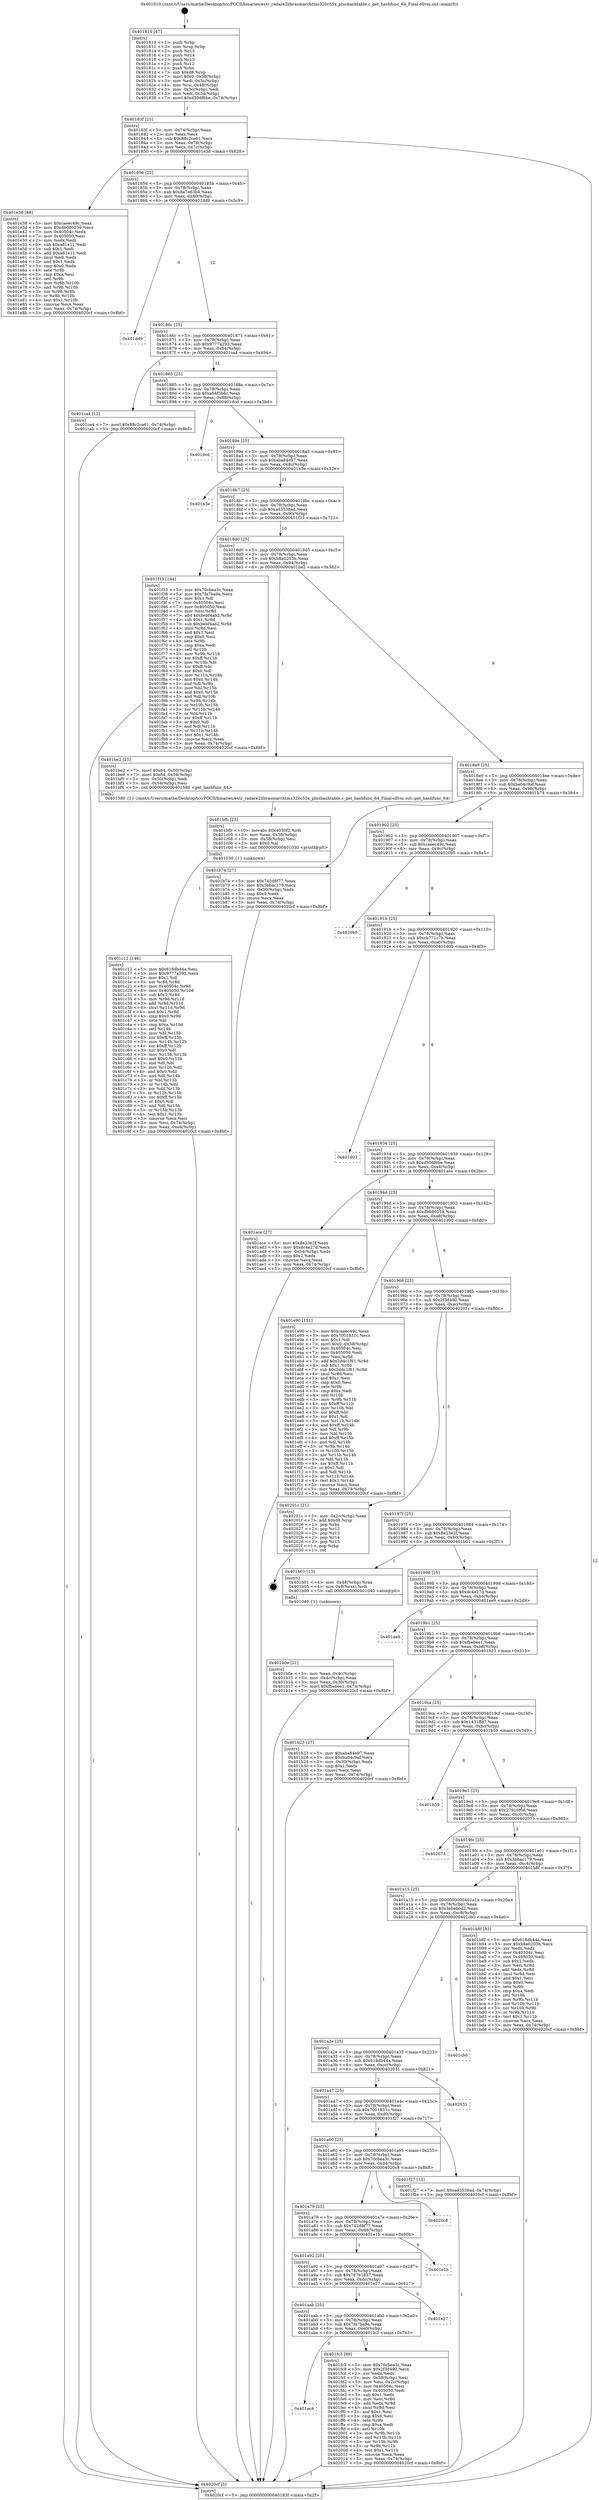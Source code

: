 digraph "0x401810" {
  label = "0x401810 (/mnt/c/Users/mathe/Desktop/tcc/POCII/binaries/extr_radare2librasmarchtms320c55x_plushashtable.c_get_hashfunc_64_Final-ollvm.out::main(0))"
  labelloc = "t"
  node[shape=record]

  Entry [label="",width=0.3,height=0.3,shape=circle,fillcolor=black,style=filled]
  "0x40183f" [label="{
     0x40183f [23]\l
     | [instrs]\l
     &nbsp;&nbsp;0x40183f \<+3\>: mov -0x74(%rbp),%eax\l
     &nbsp;&nbsp;0x401842 \<+2\>: mov %eax,%ecx\l
     &nbsp;&nbsp;0x401844 \<+6\>: sub $0x88c2ca61,%ecx\l
     &nbsp;&nbsp;0x40184a \<+3\>: mov %eax,-0x78(%rbp)\l
     &nbsp;&nbsp;0x40184d \<+3\>: mov %ecx,-0x7c(%rbp)\l
     &nbsp;&nbsp;0x401850 \<+6\>: je 0000000000401e38 \<main+0x628\>\l
  }"]
  "0x401e38" [label="{
     0x401e38 [88]\l
     | [instrs]\l
     &nbsp;&nbsp;0x401e38 \<+5\>: mov $0xcaeec49c,%eax\l
     &nbsp;&nbsp;0x401e3d \<+5\>: mov $0xdb080259,%ecx\l
     &nbsp;&nbsp;0x401e42 \<+7\>: mov 0x40504c,%edx\l
     &nbsp;&nbsp;0x401e49 \<+7\>: mov 0x405050,%esi\l
     &nbsp;&nbsp;0x401e50 \<+2\>: mov %edx,%edi\l
     &nbsp;&nbsp;0x401e52 \<+6\>: sub $0xa81e11,%edi\l
     &nbsp;&nbsp;0x401e58 \<+3\>: sub $0x1,%edi\l
     &nbsp;&nbsp;0x401e5b \<+6\>: add $0xa81e11,%edi\l
     &nbsp;&nbsp;0x401e61 \<+3\>: imul %edi,%edx\l
     &nbsp;&nbsp;0x401e64 \<+3\>: and $0x1,%edx\l
     &nbsp;&nbsp;0x401e67 \<+3\>: cmp $0x0,%edx\l
     &nbsp;&nbsp;0x401e6a \<+4\>: sete %r8b\l
     &nbsp;&nbsp;0x401e6e \<+3\>: cmp $0xa,%esi\l
     &nbsp;&nbsp;0x401e71 \<+4\>: setl %r9b\l
     &nbsp;&nbsp;0x401e75 \<+3\>: mov %r8b,%r10b\l
     &nbsp;&nbsp;0x401e78 \<+3\>: and %r9b,%r10b\l
     &nbsp;&nbsp;0x401e7b \<+3\>: xor %r9b,%r8b\l
     &nbsp;&nbsp;0x401e7e \<+3\>: or %r8b,%r10b\l
     &nbsp;&nbsp;0x401e81 \<+4\>: test $0x1,%r10b\l
     &nbsp;&nbsp;0x401e85 \<+3\>: cmovne %ecx,%eax\l
     &nbsp;&nbsp;0x401e88 \<+3\>: mov %eax,-0x74(%rbp)\l
     &nbsp;&nbsp;0x401e8b \<+5\>: jmp 00000000004020cf \<main+0x8bf\>\l
  }"]
  "0x401856" [label="{
     0x401856 [22]\l
     | [instrs]\l
     &nbsp;&nbsp;0x401856 \<+5\>: jmp 000000000040185b \<main+0x4b\>\l
     &nbsp;&nbsp;0x40185b \<+3\>: mov -0x78(%rbp),%eax\l
     &nbsp;&nbsp;0x40185e \<+5\>: sub $0x8a7e63b4,%eax\l
     &nbsp;&nbsp;0x401863 \<+3\>: mov %eax,-0x80(%rbp)\l
     &nbsp;&nbsp;0x401866 \<+6\>: je 0000000000401dd9 \<main+0x5c9\>\l
  }"]
  Exit [label="",width=0.3,height=0.3,shape=circle,fillcolor=black,style=filled,peripheries=2]
  "0x401dd9" [label="{
     0x401dd9\l
  }", style=dashed]
  "0x40186c" [label="{
     0x40186c [25]\l
     | [instrs]\l
     &nbsp;&nbsp;0x40186c \<+5\>: jmp 0000000000401871 \<main+0x61\>\l
     &nbsp;&nbsp;0x401871 \<+3\>: mov -0x78(%rbp),%eax\l
     &nbsp;&nbsp;0x401874 \<+5\>: sub $0x9777a293,%eax\l
     &nbsp;&nbsp;0x401879 \<+6\>: mov %eax,-0x84(%rbp)\l
     &nbsp;&nbsp;0x40187f \<+6\>: je 0000000000401ca4 \<main+0x494\>\l
  }"]
  "0x401ac4" [label="{
     0x401ac4\l
  }", style=dashed]
  "0x401ca4" [label="{
     0x401ca4 [12]\l
     | [instrs]\l
     &nbsp;&nbsp;0x401ca4 \<+7\>: movl $0x88c2ca61,-0x74(%rbp)\l
     &nbsp;&nbsp;0x401cab \<+5\>: jmp 00000000004020cf \<main+0x8bf\>\l
  }"]
  "0x401885" [label="{
     0x401885 [25]\l
     | [instrs]\l
     &nbsp;&nbsp;0x401885 \<+5\>: jmp 000000000040188a \<main+0x7a\>\l
     &nbsp;&nbsp;0x40188a \<+3\>: mov -0x78(%rbp),%eax\l
     &nbsp;&nbsp;0x40188d \<+5\>: sub $0xa04f5b6c,%eax\l
     &nbsp;&nbsp;0x401892 \<+6\>: mov %eax,-0x88(%rbp)\l
     &nbsp;&nbsp;0x401898 \<+6\>: je 0000000000401dcd \<main+0x5bd\>\l
  }"]
  "0x401fc3" [label="{
     0x401fc3 [89]\l
     | [instrs]\l
     &nbsp;&nbsp;0x401fc3 \<+5\>: mov $0x70cbea3c,%eax\l
     &nbsp;&nbsp;0x401fc8 \<+5\>: mov $0x2f3d490,%ecx\l
     &nbsp;&nbsp;0x401fcd \<+2\>: xor %edx,%edx\l
     &nbsp;&nbsp;0x401fcf \<+3\>: mov -0x38(%rbp),%esi\l
     &nbsp;&nbsp;0x401fd2 \<+3\>: mov %esi,-0x2c(%rbp)\l
     &nbsp;&nbsp;0x401fd5 \<+7\>: mov 0x40504c,%esi\l
     &nbsp;&nbsp;0x401fdc \<+7\>: mov 0x405050,%edi\l
     &nbsp;&nbsp;0x401fe3 \<+3\>: sub $0x1,%edx\l
     &nbsp;&nbsp;0x401fe6 \<+3\>: mov %esi,%r8d\l
     &nbsp;&nbsp;0x401fe9 \<+3\>: add %edx,%r8d\l
     &nbsp;&nbsp;0x401fec \<+4\>: imul %r8d,%esi\l
     &nbsp;&nbsp;0x401ff0 \<+3\>: and $0x1,%esi\l
     &nbsp;&nbsp;0x401ff3 \<+3\>: cmp $0x0,%esi\l
     &nbsp;&nbsp;0x401ff6 \<+4\>: sete %r9b\l
     &nbsp;&nbsp;0x401ffa \<+3\>: cmp $0xa,%edi\l
     &nbsp;&nbsp;0x401ffd \<+4\>: setl %r10b\l
     &nbsp;&nbsp;0x402001 \<+3\>: mov %r9b,%r11b\l
     &nbsp;&nbsp;0x402004 \<+3\>: and %r10b,%r11b\l
     &nbsp;&nbsp;0x402007 \<+3\>: xor %r10b,%r9b\l
     &nbsp;&nbsp;0x40200a \<+3\>: or %r9b,%r11b\l
     &nbsp;&nbsp;0x40200d \<+4\>: test $0x1,%r11b\l
     &nbsp;&nbsp;0x402011 \<+3\>: cmovne %ecx,%eax\l
     &nbsp;&nbsp;0x402014 \<+3\>: mov %eax,-0x74(%rbp)\l
     &nbsp;&nbsp;0x402017 \<+5\>: jmp 00000000004020cf \<main+0x8bf\>\l
  }"]
  "0x401dcd" [label="{
     0x401dcd\l
  }", style=dashed]
  "0x40189e" [label="{
     0x40189e [25]\l
     | [instrs]\l
     &nbsp;&nbsp;0x40189e \<+5\>: jmp 00000000004018a3 \<main+0x93\>\l
     &nbsp;&nbsp;0x4018a3 \<+3\>: mov -0x78(%rbp),%eax\l
     &nbsp;&nbsp;0x4018a6 \<+5\>: sub $0xaba84e97,%eax\l
     &nbsp;&nbsp;0x4018ab \<+6\>: mov %eax,-0x8c(%rbp)\l
     &nbsp;&nbsp;0x4018b1 \<+6\>: je 0000000000401b3e \<main+0x32e\>\l
  }"]
  "0x401aab" [label="{
     0x401aab [25]\l
     | [instrs]\l
     &nbsp;&nbsp;0x401aab \<+5\>: jmp 0000000000401ab0 \<main+0x2a0\>\l
     &nbsp;&nbsp;0x401ab0 \<+3\>: mov -0x78(%rbp),%eax\l
     &nbsp;&nbsp;0x401ab3 \<+5\>: sub $0x7fa7ba9e,%eax\l
     &nbsp;&nbsp;0x401ab8 \<+6\>: mov %eax,-0xe0(%rbp)\l
     &nbsp;&nbsp;0x401abe \<+6\>: je 0000000000401fc3 \<main+0x7b3\>\l
  }"]
  "0x401b3e" [label="{
     0x401b3e\l
  }", style=dashed]
  "0x4018b7" [label="{
     0x4018b7 [25]\l
     | [instrs]\l
     &nbsp;&nbsp;0x4018b7 \<+5\>: jmp 00000000004018bc \<main+0xac\>\l
     &nbsp;&nbsp;0x4018bc \<+3\>: mov -0x78(%rbp),%eax\l
     &nbsp;&nbsp;0x4018bf \<+5\>: sub $0xad3538ad,%eax\l
     &nbsp;&nbsp;0x4018c4 \<+6\>: mov %eax,-0x90(%rbp)\l
     &nbsp;&nbsp;0x4018ca \<+6\>: je 0000000000401f33 \<main+0x723\>\l
  }"]
  "0x401e27" [label="{
     0x401e27\l
  }", style=dashed]
  "0x401f33" [label="{
     0x401f33 [144]\l
     | [instrs]\l
     &nbsp;&nbsp;0x401f33 \<+5\>: mov $0x70cbea3c,%eax\l
     &nbsp;&nbsp;0x401f38 \<+5\>: mov $0x7fa7ba9e,%ecx\l
     &nbsp;&nbsp;0x401f3d \<+2\>: mov $0x1,%dl\l
     &nbsp;&nbsp;0x401f3f \<+7\>: mov 0x40504c,%esi\l
     &nbsp;&nbsp;0x401f46 \<+7\>: mov 0x405050,%edi\l
     &nbsp;&nbsp;0x401f4d \<+3\>: mov %esi,%r8d\l
     &nbsp;&nbsp;0x401f50 \<+7\>: add $0xbebf4ab2,%r8d\l
     &nbsp;&nbsp;0x401f57 \<+4\>: sub $0x1,%r8d\l
     &nbsp;&nbsp;0x401f5b \<+7\>: sub $0xbebf4ab2,%r8d\l
     &nbsp;&nbsp;0x401f62 \<+4\>: imul %r8d,%esi\l
     &nbsp;&nbsp;0x401f66 \<+3\>: and $0x1,%esi\l
     &nbsp;&nbsp;0x401f69 \<+3\>: cmp $0x0,%esi\l
     &nbsp;&nbsp;0x401f6c \<+4\>: sete %r9b\l
     &nbsp;&nbsp;0x401f70 \<+3\>: cmp $0xa,%edi\l
     &nbsp;&nbsp;0x401f73 \<+4\>: setl %r10b\l
     &nbsp;&nbsp;0x401f77 \<+3\>: mov %r9b,%r11b\l
     &nbsp;&nbsp;0x401f7a \<+4\>: xor $0xff,%r11b\l
     &nbsp;&nbsp;0x401f7e \<+3\>: mov %r10b,%bl\l
     &nbsp;&nbsp;0x401f81 \<+3\>: xor $0xff,%bl\l
     &nbsp;&nbsp;0x401f84 \<+3\>: xor $0x0,%dl\l
     &nbsp;&nbsp;0x401f87 \<+3\>: mov %r11b,%r14b\l
     &nbsp;&nbsp;0x401f8a \<+4\>: and $0x0,%r14b\l
     &nbsp;&nbsp;0x401f8e \<+3\>: and %dl,%r9b\l
     &nbsp;&nbsp;0x401f91 \<+3\>: mov %bl,%r15b\l
     &nbsp;&nbsp;0x401f94 \<+4\>: and $0x0,%r15b\l
     &nbsp;&nbsp;0x401f98 \<+3\>: and %dl,%r10b\l
     &nbsp;&nbsp;0x401f9b \<+3\>: or %r9b,%r14b\l
     &nbsp;&nbsp;0x401f9e \<+3\>: or %r10b,%r15b\l
     &nbsp;&nbsp;0x401fa1 \<+3\>: xor %r15b,%r14b\l
     &nbsp;&nbsp;0x401fa4 \<+3\>: or %bl,%r11b\l
     &nbsp;&nbsp;0x401fa7 \<+4\>: xor $0xff,%r11b\l
     &nbsp;&nbsp;0x401fab \<+3\>: or $0x0,%dl\l
     &nbsp;&nbsp;0x401fae \<+3\>: and %dl,%r11b\l
     &nbsp;&nbsp;0x401fb1 \<+3\>: or %r11b,%r14b\l
     &nbsp;&nbsp;0x401fb4 \<+4\>: test $0x1,%r14b\l
     &nbsp;&nbsp;0x401fb8 \<+3\>: cmovne %ecx,%eax\l
     &nbsp;&nbsp;0x401fbb \<+3\>: mov %eax,-0x74(%rbp)\l
     &nbsp;&nbsp;0x401fbe \<+5\>: jmp 00000000004020cf \<main+0x8bf\>\l
  }"]
  "0x4018d0" [label="{
     0x4018d0 [25]\l
     | [instrs]\l
     &nbsp;&nbsp;0x4018d0 \<+5\>: jmp 00000000004018d5 \<main+0xc5\>\l
     &nbsp;&nbsp;0x4018d5 \<+3\>: mov -0x78(%rbp),%eax\l
     &nbsp;&nbsp;0x4018d8 \<+5\>: sub $0xb8a0203b,%eax\l
     &nbsp;&nbsp;0x4018dd \<+6\>: mov %eax,-0x94(%rbp)\l
     &nbsp;&nbsp;0x4018e3 \<+6\>: je 0000000000401be2 \<main+0x3d2\>\l
  }"]
  "0x401a92" [label="{
     0x401a92 [25]\l
     | [instrs]\l
     &nbsp;&nbsp;0x401a92 \<+5\>: jmp 0000000000401a97 \<main+0x287\>\l
     &nbsp;&nbsp;0x401a97 \<+3\>: mov -0x78(%rbp),%eax\l
     &nbsp;&nbsp;0x401a9a \<+5\>: sub $0x787b1857,%eax\l
     &nbsp;&nbsp;0x401a9f \<+6\>: mov %eax,-0xdc(%rbp)\l
     &nbsp;&nbsp;0x401aa5 \<+6\>: je 0000000000401e27 \<main+0x617\>\l
  }"]
  "0x401be2" [label="{
     0x401be2 [25]\l
     | [instrs]\l
     &nbsp;&nbsp;0x401be2 \<+7\>: movl $0x64,-0x50(%rbp)\l
     &nbsp;&nbsp;0x401be9 \<+7\>: movl $0x64,-0x54(%rbp)\l
     &nbsp;&nbsp;0x401bf0 \<+3\>: mov -0x50(%rbp),%edi\l
     &nbsp;&nbsp;0x401bf3 \<+3\>: mov -0x54(%rbp),%esi\l
     &nbsp;&nbsp;0x401bf6 \<+5\>: call 0000000000401580 \<get_hashfunc_64\>\l
     | [calls]\l
     &nbsp;&nbsp;0x401580 \{1\} (/mnt/c/Users/mathe/Desktop/tcc/POCII/binaries/extr_radare2librasmarchtms320c55x_plushashtable.c_get_hashfunc_64_Final-ollvm.out::get_hashfunc_64)\l
  }"]
  "0x4018e9" [label="{
     0x4018e9 [25]\l
     | [instrs]\l
     &nbsp;&nbsp;0x4018e9 \<+5\>: jmp 00000000004018ee \<main+0xde\>\l
     &nbsp;&nbsp;0x4018ee \<+3\>: mov -0x78(%rbp),%eax\l
     &nbsp;&nbsp;0x4018f1 \<+5\>: sub $0xba04c9af,%eax\l
     &nbsp;&nbsp;0x4018f6 \<+6\>: mov %eax,-0x98(%rbp)\l
     &nbsp;&nbsp;0x4018fc \<+6\>: je 0000000000401b74 \<main+0x364\>\l
  }"]
  "0x401e1b" [label="{
     0x401e1b\l
  }", style=dashed]
  "0x401b74" [label="{
     0x401b74 [27]\l
     | [instrs]\l
     &nbsp;&nbsp;0x401b74 \<+5\>: mov $0x742d8f77,%eax\l
     &nbsp;&nbsp;0x401b79 \<+5\>: mov $0x3bbac179,%ecx\l
     &nbsp;&nbsp;0x401b7e \<+3\>: mov -0x30(%rbp),%edx\l
     &nbsp;&nbsp;0x401b81 \<+3\>: cmp $0x0,%edx\l
     &nbsp;&nbsp;0x401b84 \<+3\>: cmove %ecx,%eax\l
     &nbsp;&nbsp;0x401b87 \<+3\>: mov %eax,-0x74(%rbp)\l
     &nbsp;&nbsp;0x401b8a \<+5\>: jmp 00000000004020cf \<main+0x8bf\>\l
  }"]
  "0x401902" [label="{
     0x401902 [25]\l
     | [instrs]\l
     &nbsp;&nbsp;0x401902 \<+5\>: jmp 0000000000401907 \<main+0xf7\>\l
     &nbsp;&nbsp;0x401907 \<+3\>: mov -0x78(%rbp),%eax\l
     &nbsp;&nbsp;0x40190a \<+5\>: sub $0xcaeec49c,%eax\l
     &nbsp;&nbsp;0x40190f \<+6\>: mov %eax,-0x9c(%rbp)\l
     &nbsp;&nbsp;0x401915 \<+6\>: je 00000000004020b5 \<main+0x8a5\>\l
  }"]
  "0x401a79" [label="{
     0x401a79 [25]\l
     | [instrs]\l
     &nbsp;&nbsp;0x401a79 \<+5\>: jmp 0000000000401a7e \<main+0x26e\>\l
     &nbsp;&nbsp;0x401a7e \<+3\>: mov -0x78(%rbp),%eax\l
     &nbsp;&nbsp;0x401a81 \<+5\>: sub $0x742d8f77,%eax\l
     &nbsp;&nbsp;0x401a86 \<+6\>: mov %eax,-0xd8(%rbp)\l
     &nbsp;&nbsp;0x401a8c \<+6\>: je 0000000000401e1b \<main+0x60b\>\l
  }"]
  "0x4020b5" [label="{
     0x4020b5\l
  }", style=dashed]
  "0x40191b" [label="{
     0x40191b [25]\l
     | [instrs]\l
     &nbsp;&nbsp;0x40191b \<+5\>: jmp 0000000000401920 \<main+0x110\>\l
     &nbsp;&nbsp;0x401920 \<+3\>: mov -0x78(%rbp),%eax\l
     &nbsp;&nbsp;0x401923 \<+5\>: sub $0xcb771c7b,%eax\l
     &nbsp;&nbsp;0x401928 \<+6\>: mov %eax,-0xa0(%rbp)\l
     &nbsp;&nbsp;0x40192e \<+6\>: je 0000000000401d03 \<main+0x4f3\>\l
  }"]
  "0x4020c8" [label="{
     0x4020c8\l
  }", style=dashed]
  "0x401d03" [label="{
     0x401d03\l
  }", style=dashed]
  "0x401934" [label="{
     0x401934 [25]\l
     | [instrs]\l
     &nbsp;&nbsp;0x401934 \<+5\>: jmp 0000000000401939 \<main+0x129\>\l
     &nbsp;&nbsp;0x401939 \<+3\>: mov -0x78(%rbp),%eax\l
     &nbsp;&nbsp;0x40193c \<+5\>: sub $0xd50df6be,%eax\l
     &nbsp;&nbsp;0x401941 \<+6\>: mov %eax,-0xa4(%rbp)\l
     &nbsp;&nbsp;0x401947 \<+6\>: je 0000000000401ace \<main+0x2be\>\l
  }"]
  "0x401a60" [label="{
     0x401a60 [25]\l
     | [instrs]\l
     &nbsp;&nbsp;0x401a60 \<+5\>: jmp 0000000000401a65 \<main+0x255\>\l
     &nbsp;&nbsp;0x401a65 \<+3\>: mov -0x78(%rbp),%eax\l
     &nbsp;&nbsp;0x401a68 \<+5\>: sub $0x70cbea3c,%eax\l
     &nbsp;&nbsp;0x401a6d \<+6\>: mov %eax,-0xd4(%rbp)\l
     &nbsp;&nbsp;0x401a73 \<+6\>: je 00000000004020c8 \<main+0x8b8\>\l
  }"]
  "0x401ace" [label="{
     0x401ace [27]\l
     | [instrs]\l
     &nbsp;&nbsp;0x401ace \<+5\>: mov $0x8e23e2f,%eax\l
     &nbsp;&nbsp;0x401ad3 \<+5\>: mov $0xdc4e27d,%ecx\l
     &nbsp;&nbsp;0x401ad8 \<+3\>: mov -0x34(%rbp),%edx\l
     &nbsp;&nbsp;0x401adb \<+3\>: cmp $0x2,%edx\l
     &nbsp;&nbsp;0x401ade \<+3\>: cmovne %ecx,%eax\l
     &nbsp;&nbsp;0x401ae1 \<+3\>: mov %eax,-0x74(%rbp)\l
     &nbsp;&nbsp;0x401ae4 \<+5\>: jmp 00000000004020cf \<main+0x8bf\>\l
  }"]
  "0x40194d" [label="{
     0x40194d [25]\l
     | [instrs]\l
     &nbsp;&nbsp;0x40194d \<+5\>: jmp 0000000000401952 \<main+0x142\>\l
     &nbsp;&nbsp;0x401952 \<+3\>: mov -0x78(%rbp),%eax\l
     &nbsp;&nbsp;0x401955 \<+5\>: sub $0xdb080259,%eax\l
     &nbsp;&nbsp;0x40195a \<+6\>: mov %eax,-0xa8(%rbp)\l
     &nbsp;&nbsp;0x401960 \<+6\>: je 0000000000401e90 \<main+0x680\>\l
  }"]
  "0x4020cf" [label="{
     0x4020cf [5]\l
     | [instrs]\l
     &nbsp;&nbsp;0x4020cf \<+5\>: jmp 000000000040183f \<main+0x2f\>\l
  }"]
  "0x401810" [label="{
     0x401810 [47]\l
     | [instrs]\l
     &nbsp;&nbsp;0x401810 \<+1\>: push %rbp\l
     &nbsp;&nbsp;0x401811 \<+3\>: mov %rsp,%rbp\l
     &nbsp;&nbsp;0x401814 \<+2\>: push %r15\l
     &nbsp;&nbsp;0x401816 \<+2\>: push %r14\l
     &nbsp;&nbsp;0x401818 \<+2\>: push %r13\l
     &nbsp;&nbsp;0x40181a \<+2\>: push %r12\l
     &nbsp;&nbsp;0x40181c \<+1\>: push %rbx\l
     &nbsp;&nbsp;0x40181d \<+7\>: sub $0xd8,%rsp\l
     &nbsp;&nbsp;0x401824 \<+7\>: movl $0x0,-0x38(%rbp)\l
     &nbsp;&nbsp;0x40182b \<+3\>: mov %edi,-0x3c(%rbp)\l
     &nbsp;&nbsp;0x40182e \<+4\>: mov %rsi,-0x48(%rbp)\l
     &nbsp;&nbsp;0x401832 \<+3\>: mov -0x3c(%rbp),%edi\l
     &nbsp;&nbsp;0x401835 \<+3\>: mov %edi,-0x34(%rbp)\l
     &nbsp;&nbsp;0x401838 \<+7\>: movl $0xd50df6be,-0x74(%rbp)\l
  }"]
  "0x401f27" [label="{
     0x401f27 [12]\l
     | [instrs]\l
     &nbsp;&nbsp;0x401f27 \<+7\>: movl $0xad3538ad,-0x74(%rbp)\l
     &nbsp;&nbsp;0x401f2e \<+5\>: jmp 00000000004020cf \<main+0x8bf\>\l
  }"]
  "0x401e90" [label="{
     0x401e90 [151]\l
     | [instrs]\l
     &nbsp;&nbsp;0x401e90 \<+5\>: mov $0xcaeec49c,%eax\l
     &nbsp;&nbsp;0x401e95 \<+5\>: mov $0x7001831c,%ecx\l
     &nbsp;&nbsp;0x401e9a \<+2\>: mov $0x1,%dl\l
     &nbsp;&nbsp;0x401e9c \<+7\>: movl $0x0,-0x38(%rbp)\l
     &nbsp;&nbsp;0x401ea3 \<+7\>: mov 0x40504c,%esi\l
     &nbsp;&nbsp;0x401eaa \<+7\>: mov 0x405050,%edi\l
     &nbsp;&nbsp;0x401eb1 \<+3\>: mov %esi,%r8d\l
     &nbsp;&nbsp;0x401eb4 \<+7\>: add $0x2ddc1f61,%r8d\l
     &nbsp;&nbsp;0x401ebb \<+4\>: sub $0x1,%r8d\l
     &nbsp;&nbsp;0x401ebf \<+7\>: sub $0x2ddc1f61,%r8d\l
     &nbsp;&nbsp;0x401ec6 \<+4\>: imul %r8d,%esi\l
     &nbsp;&nbsp;0x401eca \<+3\>: and $0x1,%esi\l
     &nbsp;&nbsp;0x401ecd \<+3\>: cmp $0x0,%esi\l
     &nbsp;&nbsp;0x401ed0 \<+4\>: sete %r9b\l
     &nbsp;&nbsp;0x401ed4 \<+3\>: cmp $0xa,%edi\l
     &nbsp;&nbsp;0x401ed7 \<+4\>: setl %r10b\l
     &nbsp;&nbsp;0x401edb \<+3\>: mov %r9b,%r11b\l
     &nbsp;&nbsp;0x401ede \<+4\>: xor $0xff,%r11b\l
     &nbsp;&nbsp;0x401ee2 \<+3\>: mov %r10b,%bl\l
     &nbsp;&nbsp;0x401ee5 \<+3\>: xor $0xff,%bl\l
     &nbsp;&nbsp;0x401ee8 \<+3\>: xor $0x1,%dl\l
     &nbsp;&nbsp;0x401eeb \<+3\>: mov %r11b,%r14b\l
     &nbsp;&nbsp;0x401eee \<+4\>: and $0xff,%r14b\l
     &nbsp;&nbsp;0x401ef2 \<+3\>: and %dl,%r9b\l
     &nbsp;&nbsp;0x401ef5 \<+3\>: mov %bl,%r15b\l
     &nbsp;&nbsp;0x401ef8 \<+4\>: and $0xff,%r15b\l
     &nbsp;&nbsp;0x401efc \<+3\>: and %dl,%r10b\l
     &nbsp;&nbsp;0x401eff \<+3\>: or %r9b,%r14b\l
     &nbsp;&nbsp;0x401f02 \<+3\>: or %r10b,%r15b\l
     &nbsp;&nbsp;0x401f05 \<+3\>: xor %r15b,%r14b\l
     &nbsp;&nbsp;0x401f08 \<+3\>: or %bl,%r11b\l
     &nbsp;&nbsp;0x401f0b \<+4\>: xor $0xff,%r11b\l
     &nbsp;&nbsp;0x401f0f \<+3\>: or $0x1,%dl\l
     &nbsp;&nbsp;0x401f12 \<+3\>: and %dl,%r11b\l
     &nbsp;&nbsp;0x401f15 \<+3\>: or %r11b,%r14b\l
     &nbsp;&nbsp;0x401f18 \<+4\>: test $0x1,%r14b\l
     &nbsp;&nbsp;0x401f1c \<+3\>: cmovne %ecx,%eax\l
     &nbsp;&nbsp;0x401f1f \<+3\>: mov %eax,-0x74(%rbp)\l
     &nbsp;&nbsp;0x401f22 \<+5\>: jmp 00000000004020cf \<main+0x8bf\>\l
  }"]
  "0x401966" [label="{
     0x401966 [25]\l
     | [instrs]\l
     &nbsp;&nbsp;0x401966 \<+5\>: jmp 000000000040196b \<main+0x15b\>\l
     &nbsp;&nbsp;0x40196b \<+3\>: mov -0x78(%rbp),%eax\l
     &nbsp;&nbsp;0x40196e \<+5\>: sub $0x2f3d490,%eax\l
     &nbsp;&nbsp;0x401973 \<+6\>: mov %eax,-0xac(%rbp)\l
     &nbsp;&nbsp;0x401979 \<+6\>: je 000000000040201c \<main+0x80c\>\l
  }"]
  "0x401a47" [label="{
     0x401a47 [25]\l
     | [instrs]\l
     &nbsp;&nbsp;0x401a47 \<+5\>: jmp 0000000000401a4c \<main+0x23c\>\l
     &nbsp;&nbsp;0x401a4c \<+3\>: mov -0x78(%rbp),%eax\l
     &nbsp;&nbsp;0x401a4f \<+5\>: sub $0x7001831c,%eax\l
     &nbsp;&nbsp;0x401a54 \<+6\>: mov %eax,-0xd0(%rbp)\l
     &nbsp;&nbsp;0x401a5a \<+6\>: je 0000000000401f27 \<main+0x717\>\l
  }"]
  "0x40201c" [label="{
     0x40201c [21]\l
     | [instrs]\l
     &nbsp;&nbsp;0x40201c \<+3\>: mov -0x2c(%rbp),%eax\l
     &nbsp;&nbsp;0x40201f \<+7\>: add $0xd8,%rsp\l
     &nbsp;&nbsp;0x402026 \<+1\>: pop %rbx\l
     &nbsp;&nbsp;0x402027 \<+2\>: pop %r12\l
     &nbsp;&nbsp;0x402029 \<+2\>: pop %r13\l
     &nbsp;&nbsp;0x40202b \<+2\>: pop %r14\l
     &nbsp;&nbsp;0x40202d \<+2\>: pop %r15\l
     &nbsp;&nbsp;0x40202f \<+1\>: pop %rbp\l
     &nbsp;&nbsp;0x402030 \<+1\>: ret\l
  }"]
  "0x40197f" [label="{
     0x40197f [25]\l
     | [instrs]\l
     &nbsp;&nbsp;0x40197f \<+5\>: jmp 0000000000401984 \<main+0x174\>\l
     &nbsp;&nbsp;0x401984 \<+3\>: mov -0x78(%rbp),%eax\l
     &nbsp;&nbsp;0x401987 \<+5\>: sub $0x8e23e2f,%eax\l
     &nbsp;&nbsp;0x40198c \<+6\>: mov %eax,-0xb0(%rbp)\l
     &nbsp;&nbsp;0x401992 \<+6\>: je 0000000000401b01 \<main+0x2f1\>\l
  }"]
  "0x402031" [label="{
     0x402031\l
  }", style=dashed]
  "0x401b01" [label="{
     0x401b01 [13]\l
     | [instrs]\l
     &nbsp;&nbsp;0x401b01 \<+4\>: mov -0x48(%rbp),%rax\l
     &nbsp;&nbsp;0x401b05 \<+4\>: mov 0x8(%rax),%rdi\l
     &nbsp;&nbsp;0x401b09 \<+5\>: call 0000000000401040 \<atoi@plt\>\l
     | [calls]\l
     &nbsp;&nbsp;0x401040 \{1\} (unknown)\l
  }"]
  "0x401998" [label="{
     0x401998 [25]\l
     | [instrs]\l
     &nbsp;&nbsp;0x401998 \<+5\>: jmp 000000000040199d \<main+0x18d\>\l
     &nbsp;&nbsp;0x40199d \<+3\>: mov -0x78(%rbp),%eax\l
     &nbsp;&nbsp;0x4019a0 \<+5\>: sub $0xdc4e27d,%eax\l
     &nbsp;&nbsp;0x4019a5 \<+6\>: mov %eax,-0xb4(%rbp)\l
     &nbsp;&nbsp;0x4019ab \<+6\>: je 0000000000401ae9 \<main+0x2d9\>\l
  }"]
  "0x401b0e" [label="{
     0x401b0e [21]\l
     | [instrs]\l
     &nbsp;&nbsp;0x401b0e \<+3\>: mov %eax,-0x4c(%rbp)\l
     &nbsp;&nbsp;0x401b11 \<+3\>: mov -0x4c(%rbp),%eax\l
     &nbsp;&nbsp;0x401b14 \<+3\>: mov %eax,-0x30(%rbp)\l
     &nbsp;&nbsp;0x401b17 \<+7\>: movl $0xfbebee1,-0x74(%rbp)\l
     &nbsp;&nbsp;0x401b1e \<+5\>: jmp 00000000004020cf \<main+0x8bf\>\l
  }"]
  "0x401a2e" [label="{
     0x401a2e [25]\l
     | [instrs]\l
     &nbsp;&nbsp;0x401a2e \<+5\>: jmp 0000000000401a33 \<main+0x223\>\l
     &nbsp;&nbsp;0x401a33 \<+3\>: mov -0x78(%rbp),%eax\l
     &nbsp;&nbsp;0x401a36 \<+5\>: sub $0x618db44a,%eax\l
     &nbsp;&nbsp;0x401a3b \<+6\>: mov %eax,-0xcc(%rbp)\l
     &nbsp;&nbsp;0x401a41 \<+6\>: je 0000000000402031 \<main+0x821\>\l
  }"]
  "0x401ae9" [label="{
     0x401ae9\l
  }", style=dashed]
  "0x4019b1" [label="{
     0x4019b1 [25]\l
     | [instrs]\l
     &nbsp;&nbsp;0x4019b1 \<+5\>: jmp 00000000004019b6 \<main+0x1a6\>\l
     &nbsp;&nbsp;0x4019b6 \<+3\>: mov -0x78(%rbp),%eax\l
     &nbsp;&nbsp;0x4019b9 \<+5\>: sub $0xfbebee1,%eax\l
     &nbsp;&nbsp;0x4019be \<+6\>: mov %eax,-0xb8(%rbp)\l
     &nbsp;&nbsp;0x4019c4 \<+6\>: je 0000000000401b23 \<main+0x313\>\l
  }"]
  "0x401cb0" [label="{
     0x401cb0\l
  }", style=dashed]
  "0x401b23" [label="{
     0x401b23 [27]\l
     | [instrs]\l
     &nbsp;&nbsp;0x401b23 \<+5\>: mov $0xaba84e97,%eax\l
     &nbsp;&nbsp;0x401b28 \<+5\>: mov $0xba04c9af,%ecx\l
     &nbsp;&nbsp;0x401b2d \<+3\>: mov -0x30(%rbp),%edx\l
     &nbsp;&nbsp;0x401b30 \<+3\>: cmp $0x1,%edx\l
     &nbsp;&nbsp;0x401b33 \<+3\>: cmovl %ecx,%eax\l
     &nbsp;&nbsp;0x401b36 \<+3\>: mov %eax,-0x74(%rbp)\l
     &nbsp;&nbsp;0x401b39 \<+5\>: jmp 00000000004020cf \<main+0x8bf\>\l
  }"]
  "0x4019ca" [label="{
     0x4019ca [25]\l
     | [instrs]\l
     &nbsp;&nbsp;0x4019ca \<+5\>: jmp 00000000004019cf \<main+0x1bf\>\l
     &nbsp;&nbsp;0x4019cf \<+3\>: mov -0x78(%rbp),%eax\l
     &nbsp;&nbsp;0x4019d2 \<+5\>: sub $0x1431ffd7,%eax\l
     &nbsp;&nbsp;0x4019d7 \<+6\>: mov %eax,-0xbc(%rbp)\l
     &nbsp;&nbsp;0x4019dd \<+6\>: je 0000000000401b59 \<main+0x349\>\l
  }"]
  "0x401c12" [label="{
     0x401c12 [146]\l
     | [instrs]\l
     &nbsp;&nbsp;0x401c12 \<+5\>: mov $0x618db44a,%esi\l
     &nbsp;&nbsp;0x401c17 \<+5\>: mov $0x9777a293,%ecx\l
     &nbsp;&nbsp;0x401c1c \<+2\>: mov $0x1,%dl\l
     &nbsp;&nbsp;0x401c1e \<+3\>: xor %r8d,%r8d\l
     &nbsp;&nbsp;0x401c21 \<+8\>: mov 0x40504c,%r9d\l
     &nbsp;&nbsp;0x401c29 \<+8\>: mov 0x405050,%r10d\l
     &nbsp;&nbsp;0x401c31 \<+4\>: sub $0x1,%r8d\l
     &nbsp;&nbsp;0x401c35 \<+3\>: mov %r9d,%r11d\l
     &nbsp;&nbsp;0x401c38 \<+3\>: add %r8d,%r11d\l
     &nbsp;&nbsp;0x401c3b \<+4\>: imul %r11d,%r9d\l
     &nbsp;&nbsp;0x401c3f \<+4\>: and $0x1,%r9d\l
     &nbsp;&nbsp;0x401c43 \<+4\>: cmp $0x0,%r9d\l
     &nbsp;&nbsp;0x401c47 \<+3\>: sete %bl\l
     &nbsp;&nbsp;0x401c4a \<+4\>: cmp $0xa,%r10d\l
     &nbsp;&nbsp;0x401c4e \<+4\>: setl %r14b\l
     &nbsp;&nbsp;0x401c52 \<+3\>: mov %bl,%r15b\l
     &nbsp;&nbsp;0x401c55 \<+4\>: xor $0xff,%r15b\l
     &nbsp;&nbsp;0x401c59 \<+3\>: mov %r14b,%r12b\l
     &nbsp;&nbsp;0x401c5c \<+4\>: xor $0xff,%r12b\l
     &nbsp;&nbsp;0x401c60 \<+3\>: xor $0x0,%dl\l
     &nbsp;&nbsp;0x401c63 \<+3\>: mov %r15b,%r13b\l
     &nbsp;&nbsp;0x401c66 \<+4\>: and $0x0,%r13b\l
     &nbsp;&nbsp;0x401c6a \<+2\>: and %dl,%bl\l
     &nbsp;&nbsp;0x401c6c \<+3\>: mov %r12b,%dil\l
     &nbsp;&nbsp;0x401c6f \<+4\>: and $0x0,%dil\l
     &nbsp;&nbsp;0x401c73 \<+3\>: and %dl,%r14b\l
     &nbsp;&nbsp;0x401c76 \<+3\>: or %bl,%r13b\l
     &nbsp;&nbsp;0x401c79 \<+3\>: or %r14b,%dil\l
     &nbsp;&nbsp;0x401c7c \<+3\>: xor %dil,%r13b\l
     &nbsp;&nbsp;0x401c7f \<+3\>: or %r12b,%r15b\l
     &nbsp;&nbsp;0x401c82 \<+4\>: xor $0xff,%r15b\l
     &nbsp;&nbsp;0x401c86 \<+3\>: or $0x0,%dl\l
     &nbsp;&nbsp;0x401c89 \<+3\>: and %dl,%r15b\l
     &nbsp;&nbsp;0x401c8c \<+3\>: or %r15b,%r13b\l
     &nbsp;&nbsp;0x401c8f \<+4\>: test $0x1,%r13b\l
     &nbsp;&nbsp;0x401c93 \<+3\>: cmovne %ecx,%esi\l
     &nbsp;&nbsp;0x401c96 \<+3\>: mov %esi,-0x74(%rbp)\l
     &nbsp;&nbsp;0x401c99 \<+6\>: mov %eax,-0xe4(%rbp)\l
     &nbsp;&nbsp;0x401c9f \<+5\>: jmp 00000000004020cf \<main+0x8bf\>\l
  }"]
  "0x401b59" [label="{
     0x401b59\l
  }", style=dashed]
  "0x4019e3" [label="{
     0x4019e3 [25]\l
     | [instrs]\l
     &nbsp;&nbsp;0x4019e3 \<+5\>: jmp 00000000004019e8 \<main+0x1d8\>\l
     &nbsp;&nbsp;0x4019e8 \<+3\>: mov -0x78(%rbp),%eax\l
     &nbsp;&nbsp;0x4019eb \<+5\>: sub $0x27916f0d,%eax\l
     &nbsp;&nbsp;0x4019f0 \<+6\>: mov %eax,-0xc0(%rbp)\l
     &nbsp;&nbsp;0x4019f6 \<+6\>: je 0000000000402073 \<main+0x863\>\l
  }"]
  "0x401bfb" [label="{
     0x401bfb [23]\l
     | [instrs]\l
     &nbsp;&nbsp;0x401bfb \<+10\>: movabs $0x4030f2,%rdi\l
     &nbsp;&nbsp;0x401c05 \<+3\>: mov %eax,-0x58(%rbp)\l
     &nbsp;&nbsp;0x401c08 \<+3\>: mov -0x58(%rbp),%esi\l
     &nbsp;&nbsp;0x401c0b \<+2\>: mov $0x0,%al\l
     &nbsp;&nbsp;0x401c0d \<+5\>: call 0000000000401030 \<printf@plt\>\l
     | [calls]\l
     &nbsp;&nbsp;0x401030 \{1\} (unknown)\l
  }"]
  "0x402073" [label="{
     0x402073\l
  }", style=dashed]
  "0x4019fc" [label="{
     0x4019fc [25]\l
     | [instrs]\l
     &nbsp;&nbsp;0x4019fc \<+5\>: jmp 0000000000401a01 \<main+0x1f1\>\l
     &nbsp;&nbsp;0x401a01 \<+3\>: mov -0x78(%rbp),%eax\l
     &nbsp;&nbsp;0x401a04 \<+5\>: sub $0x3bbac179,%eax\l
     &nbsp;&nbsp;0x401a09 \<+6\>: mov %eax,-0xc4(%rbp)\l
     &nbsp;&nbsp;0x401a0f \<+6\>: je 0000000000401b8f \<main+0x37f\>\l
  }"]
  "0x401a15" [label="{
     0x401a15 [25]\l
     | [instrs]\l
     &nbsp;&nbsp;0x401a15 \<+5\>: jmp 0000000000401a1a \<main+0x20a\>\l
     &nbsp;&nbsp;0x401a1a \<+3\>: mov -0x78(%rbp),%eax\l
     &nbsp;&nbsp;0x401a1d \<+5\>: sub $0x3ebebed2,%eax\l
     &nbsp;&nbsp;0x401a22 \<+6\>: mov %eax,-0xc8(%rbp)\l
     &nbsp;&nbsp;0x401a28 \<+6\>: je 0000000000401cb0 \<main+0x4a0\>\l
  }"]
  "0x401b8f" [label="{
     0x401b8f [83]\l
     | [instrs]\l
     &nbsp;&nbsp;0x401b8f \<+5\>: mov $0x618db44a,%eax\l
     &nbsp;&nbsp;0x401b94 \<+5\>: mov $0xb8a0203b,%ecx\l
     &nbsp;&nbsp;0x401b99 \<+2\>: xor %edx,%edx\l
     &nbsp;&nbsp;0x401b9b \<+7\>: mov 0x40504c,%esi\l
     &nbsp;&nbsp;0x401ba2 \<+7\>: mov 0x405050,%edi\l
     &nbsp;&nbsp;0x401ba9 \<+3\>: sub $0x1,%edx\l
     &nbsp;&nbsp;0x401bac \<+3\>: mov %esi,%r8d\l
     &nbsp;&nbsp;0x401baf \<+3\>: add %edx,%r8d\l
     &nbsp;&nbsp;0x401bb2 \<+4\>: imul %r8d,%esi\l
     &nbsp;&nbsp;0x401bb6 \<+3\>: and $0x1,%esi\l
     &nbsp;&nbsp;0x401bb9 \<+3\>: cmp $0x0,%esi\l
     &nbsp;&nbsp;0x401bbc \<+4\>: sete %r9b\l
     &nbsp;&nbsp;0x401bc0 \<+3\>: cmp $0xa,%edi\l
     &nbsp;&nbsp;0x401bc3 \<+4\>: setl %r10b\l
     &nbsp;&nbsp;0x401bc7 \<+3\>: mov %r9b,%r11b\l
     &nbsp;&nbsp;0x401bca \<+3\>: and %r10b,%r11b\l
     &nbsp;&nbsp;0x401bcd \<+3\>: xor %r10b,%r9b\l
     &nbsp;&nbsp;0x401bd0 \<+3\>: or %r9b,%r11b\l
     &nbsp;&nbsp;0x401bd3 \<+4\>: test $0x1,%r11b\l
     &nbsp;&nbsp;0x401bd7 \<+3\>: cmovne %ecx,%eax\l
     &nbsp;&nbsp;0x401bda \<+3\>: mov %eax,-0x74(%rbp)\l
     &nbsp;&nbsp;0x401bdd \<+5\>: jmp 00000000004020cf \<main+0x8bf\>\l
  }"]
  Entry -> "0x401810" [label=" 1"]
  "0x40183f" -> "0x401e38" [label=" 1"]
  "0x40183f" -> "0x401856" [label=" 12"]
  "0x40201c" -> Exit [label=" 1"]
  "0x401856" -> "0x401dd9" [label=" 0"]
  "0x401856" -> "0x40186c" [label=" 12"]
  "0x401fc3" -> "0x4020cf" [label=" 1"]
  "0x40186c" -> "0x401ca4" [label=" 1"]
  "0x40186c" -> "0x401885" [label=" 11"]
  "0x401aab" -> "0x401ac4" [label=" 0"]
  "0x401885" -> "0x401dcd" [label=" 0"]
  "0x401885" -> "0x40189e" [label=" 11"]
  "0x401aab" -> "0x401fc3" [label=" 1"]
  "0x40189e" -> "0x401b3e" [label=" 0"]
  "0x40189e" -> "0x4018b7" [label=" 11"]
  "0x401a92" -> "0x401aab" [label=" 1"]
  "0x4018b7" -> "0x401f33" [label=" 1"]
  "0x4018b7" -> "0x4018d0" [label=" 10"]
  "0x401a92" -> "0x401e27" [label=" 0"]
  "0x4018d0" -> "0x401be2" [label=" 1"]
  "0x4018d0" -> "0x4018e9" [label=" 9"]
  "0x401a79" -> "0x401a92" [label=" 1"]
  "0x4018e9" -> "0x401b74" [label=" 1"]
  "0x4018e9" -> "0x401902" [label=" 8"]
  "0x401a79" -> "0x401e1b" [label=" 0"]
  "0x401902" -> "0x4020b5" [label=" 0"]
  "0x401902" -> "0x40191b" [label=" 8"]
  "0x401a60" -> "0x401a79" [label=" 1"]
  "0x40191b" -> "0x401d03" [label=" 0"]
  "0x40191b" -> "0x401934" [label=" 8"]
  "0x401a60" -> "0x4020c8" [label=" 0"]
  "0x401934" -> "0x401ace" [label=" 1"]
  "0x401934" -> "0x40194d" [label=" 7"]
  "0x401ace" -> "0x4020cf" [label=" 1"]
  "0x401810" -> "0x40183f" [label=" 1"]
  "0x4020cf" -> "0x40183f" [label=" 12"]
  "0x401f33" -> "0x4020cf" [label=" 1"]
  "0x40194d" -> "0x401e90" [label=" 1"]
  "0x40194d" -> "0x401966" [label=" 6"]
  "0x401f27" -> "0x4020cf" [label=" 1"]
  "0x401966" -> "0x40201c" [label=" 1"]
  "0x401966" -> "0x40197f" [label=" 5"]
  "0x401a47" -> "0x401f27" [label=" 1"]
  "0x40197f" -> "0x401b01" [label=" 1"]
  "0x40197f" -> "0x401998" [label=" 4"]
  "0x401b01" -> "0x401b0e" [label=" 1"]
  "0x401b0e" -> "0x4020cf" [label=" 1"]
  "0x401a47" -> "0x401a60" [label=" 1"]
  "0x401998" -> "0x401ae9" [label=" 0"]
  "0x401998" -> "0x4019b1" [label=" 4"]
  "0x401a2e" -> "0x402031" [label=" 0"]
  "0x4019b1" -> "0x401b23" [label=" 1"]
  "0x4019b1" -> "0x4019ca" [label=" 3"]
  "0x401b23" -> "0x4020cf" [label=" 1"]
  "0x401b74" -> "0x4020cf" [label=" 1"]
  "0x401a2e" -> "0x401a47" [label=" 2"]
  "0x4019ca" -> "0x401b59" [label=" 0"]
  "0x4019ca" -> "0x4019e3" [label=" 3"]
  "0x401a15" -> "0x401cb0" [label=" 0"]
  "0x4019e3" -> "0x402073" [label=" 0"]
  "0x4019e3" -> "0x4019fc" [label=" 3"]
  "0x401a15" -> "0x401a2e" [label=" 2"]
  "0x4019fc" -> "0x401b8f" [label=" 1"]
  "0x4019fc" -> "0x401a15" [label=" 2"]
  "0x401b8f" -> "0x4020cf" [label=" 1"]
  "0x401be2" -> "0x401bfb" [label=" 1"]
  "0x401bfb" -> "0x401c12" [label=" 1"]
  "0x401c12" -> "0x4020cf" [label=" 1"]
  "0x401ca4" -> "0x4020cf" [label=" 1"]
  "0x401e38" -> "0x4020cf" [label=" 1"]
  "0x401e90" -> "0x4020cf" [label=" 1"]
}
